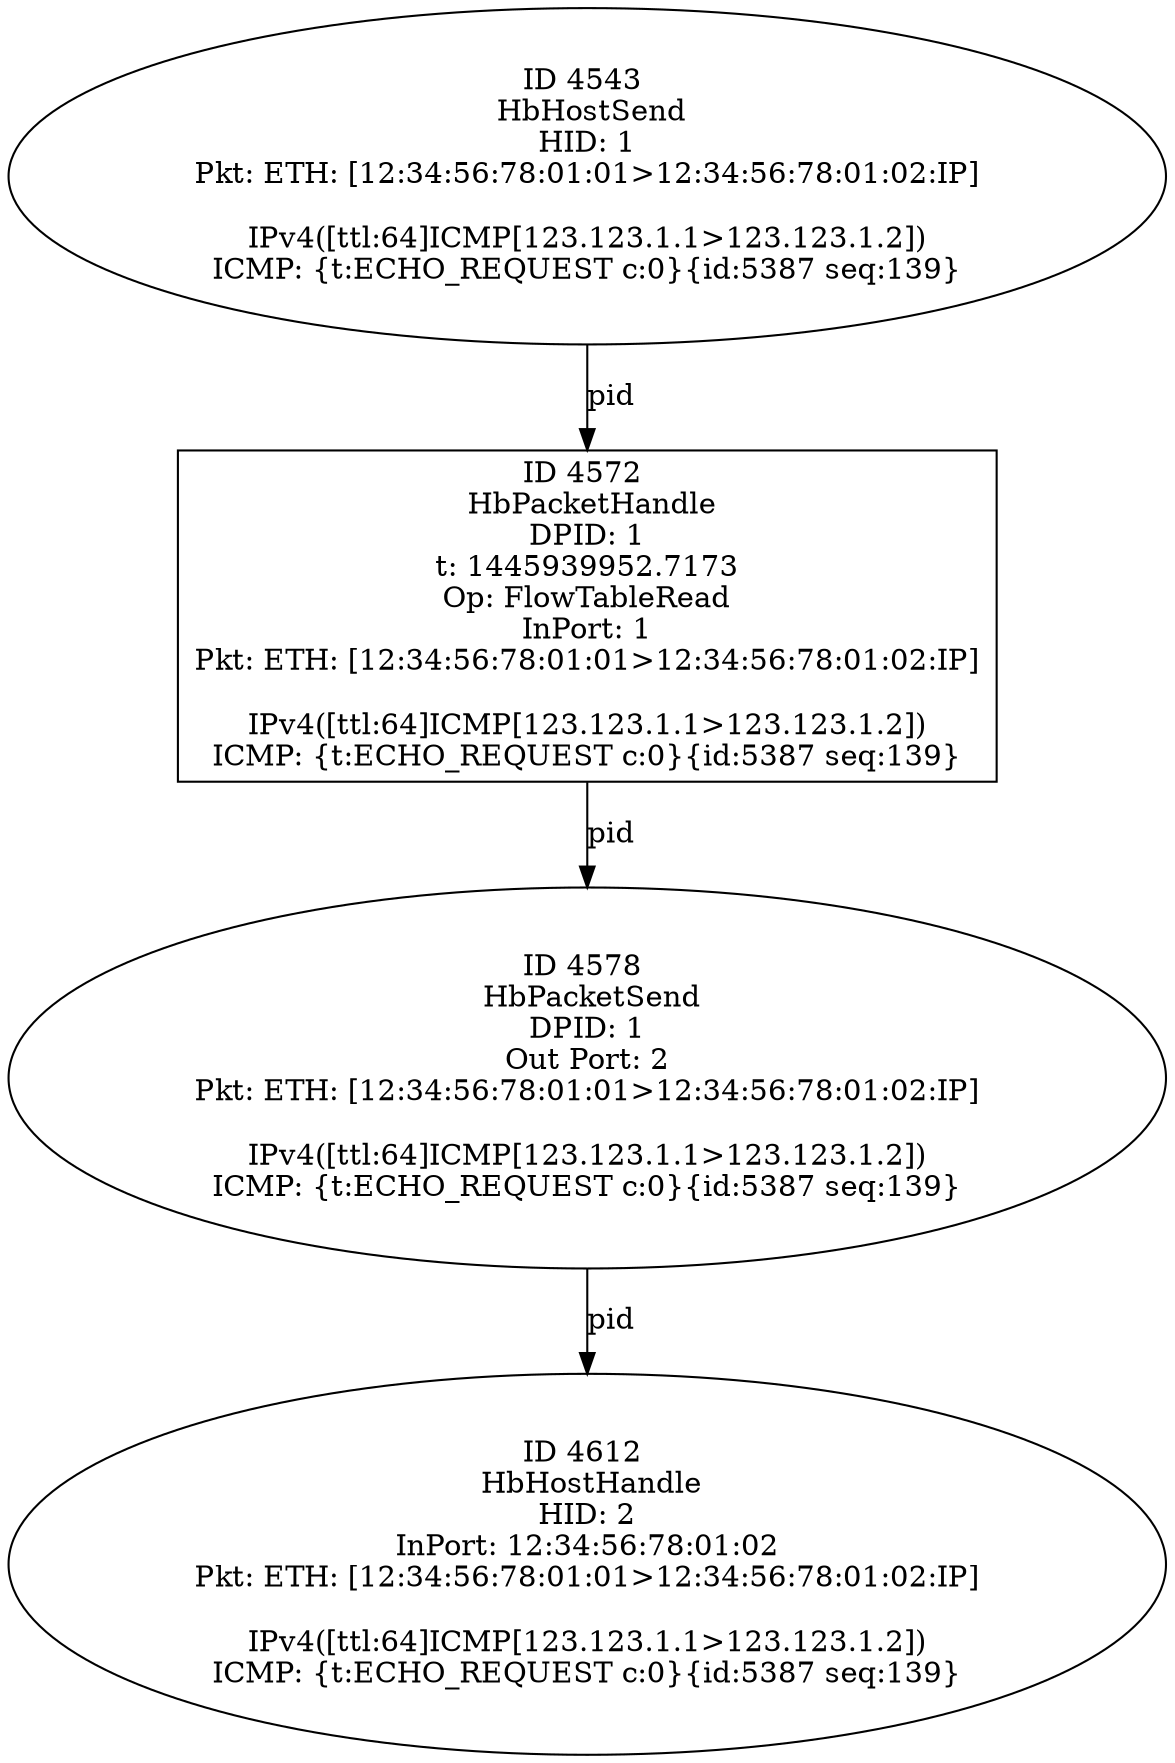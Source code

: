 strict digraph G {
4572 [shape=box, event=<hb_events.HbPacketHandle object at 0x108737bd0>, label="ID 4572 
 HbPacketHandle
DPID: 1
t: 1445939952.7173
Op: FlowTableRead
InPort: 1
Pkt: ETH: [12:34:56:78:01:01>12:34:56:78:01:02:IP]

IPv4([ttl:64]ICMP[123.123.1.1>123.123.1.2])
ICMP: {t:ECHO_REQUEST c:0}{id:5387 seq:139}"];
4578 [shape=oval, event=<hb_events.HbPacketSend object at 0x108737a50>, label="ID 4578 
 HbPacketSend
DPID: 1
Out Port: 2
Pkt: ETH: [12:34:56:78:01:01>12:34:56:78:01:02:IP]

IPv4([ttl:64]ICMP[123.123.1.1>123.123.1.2])
ICMP: {t:ECHO_REQUEST c:0}{id:5387 seq:139}"];
4612 [shape=oval, event=<hb_events.HbHostHandle object at 0x108756490>, label="ID 4612 
 HbHostHandle
HID: 2
InPort: 12:34:56:78:01:02
Pkt: ETH: [12:34:56:78:01:01>12:34:56:78:01:02:IP]

IPv4([ttl:64]ICMP[123.123.1.1>123.123.1.2])
ICMP: {t:ECHO_REQUEST c:0}{id:5387 seq:139}"];
4543 [shape=oval, event=<hb_events.HbHostSend object at 0x10871ee50>, label="ID 4543 
 HbHostSend
HID: 1
Pkt: ETH: [12:34:56:78:01:01>12:34:56:78:01:02:IP]

IPv4([ttl:64]ICMP[123.123.1.1>123.123.1.2])
ICMP: {t:ECHO_REQUEST c:0}{id:5387 seq:139}"];
4578 -> 4612  [rel=pid, label=pid];
4572 -> 4578  [rel=pid, label=pid];
4543 -> 4572  [rel=pid, label=pid];
}
